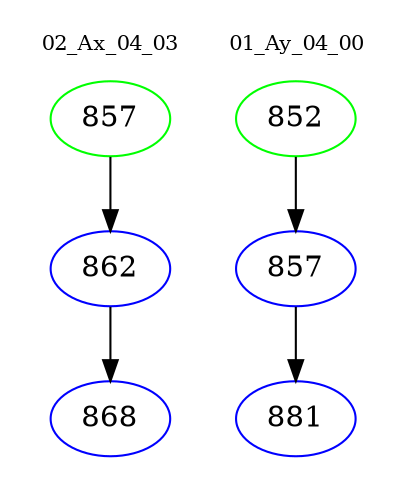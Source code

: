 digraph{
subgraph cluster_0 {
color = white
label = "02_Ax_04_03";
fontsize=10;
T0_857 [label="857", color="green"]
T0_857 -> T0_862 [color="black"]
T0_862 [label="862", color="blue"]
T0_862 -> T0_868 [color="black"]
T0_868 [label="868", color="blue"]
}
subgraph cluster_1 {
color = white
label = "01_Ay_04_00";
fontsize=10;
T1_852 [label="852", color="green"]
T1_852 -> T1_857 [color="black"]
T1_857 [label="857", color="blue"]
T1_857 -> T1_881 [color="black"]
T1_881 [label="881", color="blue"]
}
}
